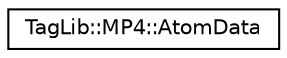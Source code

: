 digraph "Graphical Class Hierarchy"
{
  edge [fontname="Helvetica",fontsize="10",labelfontname="Helvetica",labelfontsize="10"];
  node [fontname="Helvetica",fontsize="10",shape=record];
  rankdir="LR";
  Node1 [label="TagLib::MP4::AtomData",height=0.2,width=0.4,color="black", fillcolor="white", style="filled",URL="$struct_tag_lib_1_1_m_p4_1_1_atom_data.html"];
}
